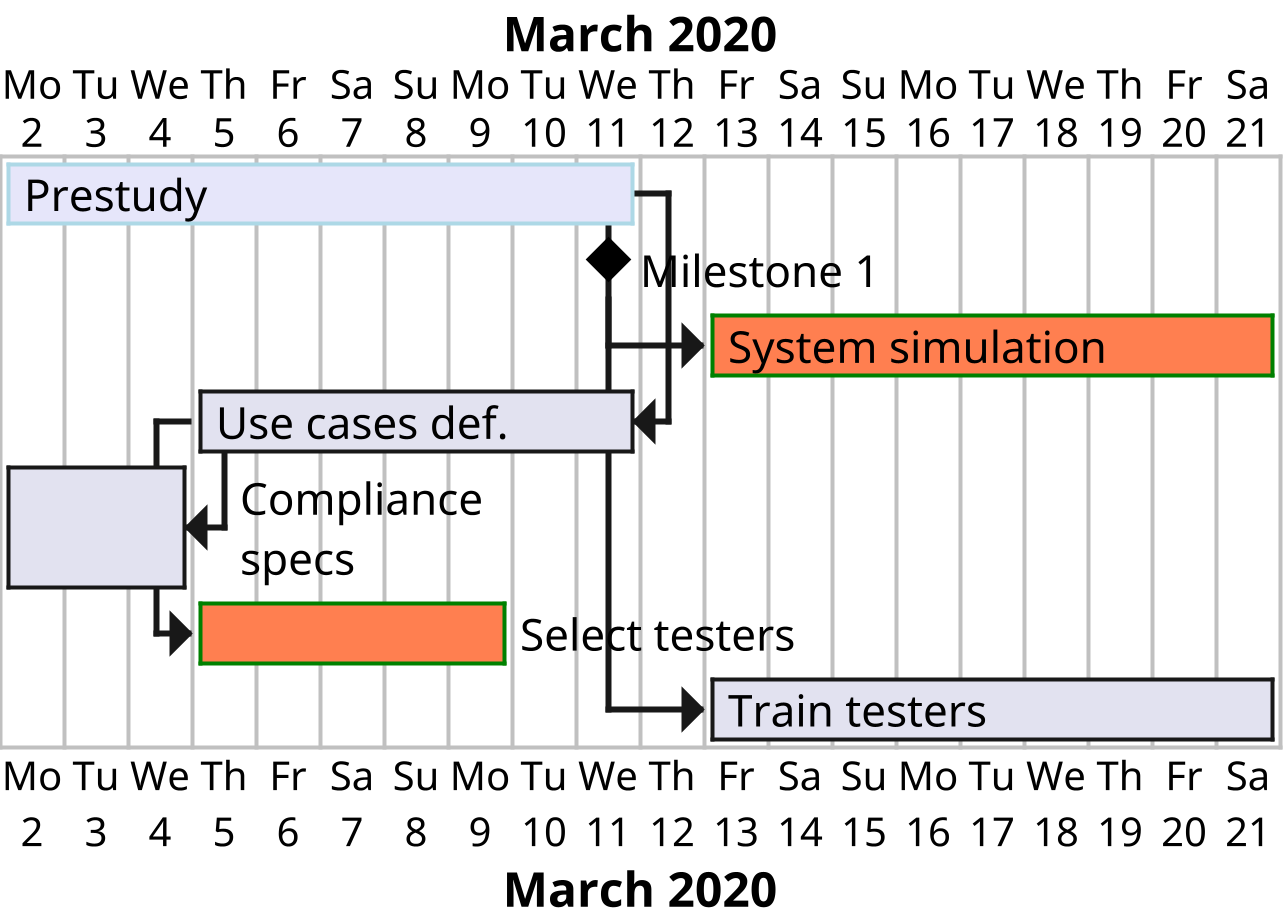 @startgantt
scale 4
Project starts the 2020/03/02
[Prestudy] lasts 10 days and is colored in Lavender/LightBlue
[Milestone 1] happens at [Prestudy]'s end
[System simulation] lasts 9 days and is colored in Coral/Green and starts 1 day after [Prestudy]'s end
[Use cases def.] lasts 7 days and ends at [Prestudy]'s end
[Compliance\nspecs] lasts 3 days and ends at [Use cases def.]'s start
[Select testers] is colored in Coral/Green
[Select testers] lasts 5 days and starts at [Use cases def.]'s start
[Train testers] starts 1 days after [Milestone 1]'s end and lasts 9 days
@endgantt